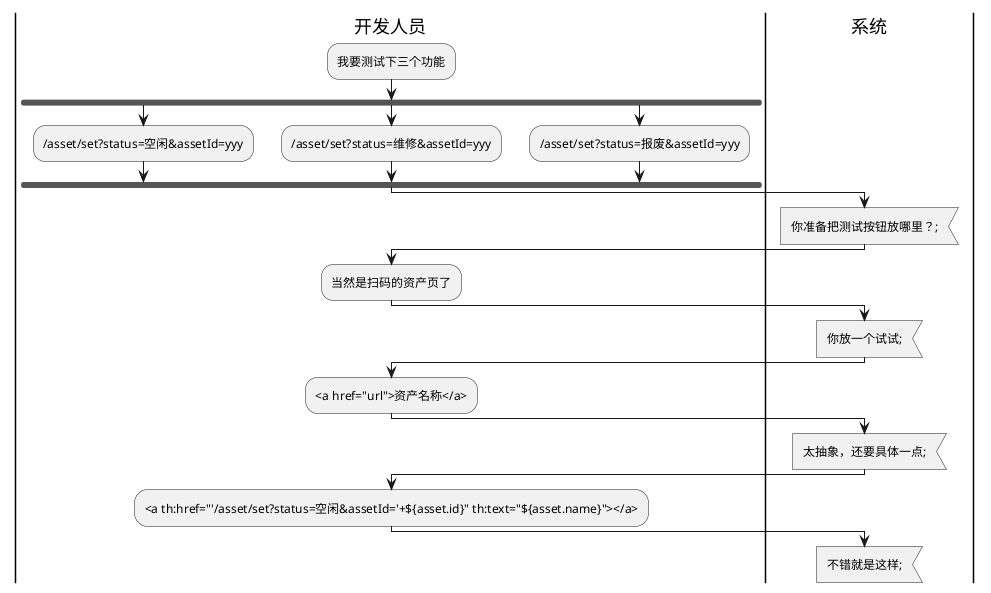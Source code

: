 @startuml
|开发人员|
:我要测试下三个功能;
fork
:/asset/set?status=空闲&assetId=yyy;
fork again
:/asset/set?status=维修&assetId=yyy;
fork again
:/asset/set?status=报废&assetId=yyy;
endfork

    |系统|
    :你准备把测试按钮放哪里？;<

|开发人员|
:当然是扫码的资产页了;

    |系统|
    :你放一个试试;<

|开发人员|
:<a href="url">资产名称</a>;

    |系统|
    :太抽象，还要具体一点;<

|开发人员|
:<a th:href="'/asset/set?status=空闲&assetId='+${asset.id}" th:text="${asset.name}"></a>;

    |系统|
    :不错就是这样;<
@enduml